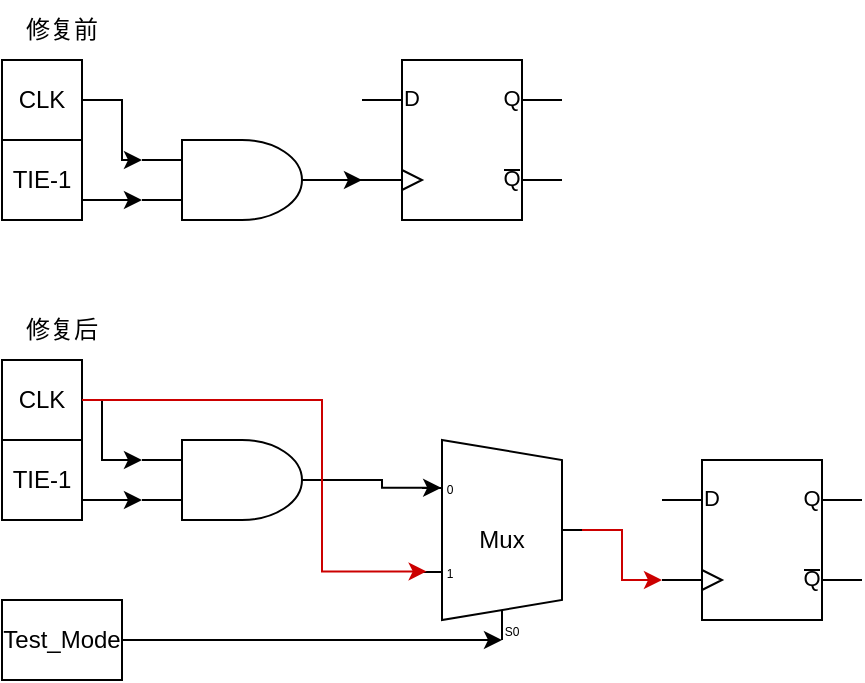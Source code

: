 <mxfile version="24.7.17">
  <diagram name="Page-1" id="5ZpyMp0hYRTO_sDr_U3M">
    <mxGraphModel dx="830" dy="442" grid="1" gridSize="10" guides="1" tooltips="1" connect="1" arrows="1" fold="1" page="1" pageScale="1" pageWidth="850" pageHeight="1100" math="0" shadow="0">
      <root>
        <mxCell id="0" />
        <mxCell id="1" parent="0" />
        <mxCell id="TUjesdiQxddT3QMOURPv-1" value="" style="verticalLabelPosition=bottom;shadow=0;dashed=0;align=center;html=1;verticalAlign=top;shape=mxgraph.electrical.logic_gates.logic_gate;operation=and;" vertex="1" parent="1">
          <mxGeometry x="230" y="440" width="100" height="40" as="geometry" />
        </mxCell>
        <mxCell id="TUjesdiQxddT3QMOURPv-2" value="" style="verticalLabelPosition=bottom;shadow=0;dashed=0;align=center;html=1;verticalAlign=top;shape=mxgraph.electrical.logic_gates.d_type_flip-flop;" vertex="1" parent="1">
          <mxGeometry x="340" y="400" width="100" height="80" as="geometry" />
        </mxCell>
        <mxCell id="TUjesdiQxddT3QMOURPv-4" value="TIE-1" style="rounded=0;whiteSpace=wrap;html=1;" vertex="1" parent="1">
          <mxGeometry x="160" y="440" width="40" height="40" as="geometry" />
        </mxCell>
        <mxCell id="TUjesdiQxddT3QMOURPv-5" style="edgeStyle=orthogonalEdgeStyle;rounded=0;orthogonalLoop=1;jettySize=auto;html=1;entryX=0;entryY=0.75;entryDx=0;entryDy=0;entryPerimeter=0;exitX=1;exitY=0.75;exitDx=0;exitDy=0;" edge="1" parent="1" source="TUjesdiQxddT3QMOURPv-4" target="TUjesdiQxddT3QMOURPv-1">
          <mxGeometry relative="1" as="geometry">
            <mxPoint x="210" y="460" as="sourcePoint" />
          </mxGeometry>
        </mxCell>
        <mxCell id="TUjesdiQxddT3QMOURPv-6" value="CLK" style="rounded=0;whiteSpace=wrap;html=1;" vertex="1" parent="1">
          <mxGeometry x="160" y="400" width="40" height="40" as="geometry" />
        </mxCell>
        <mxCell id="TUjesdiQxddT3QMOURPv-8" style="edgeStyle=orthogonalEdgeStyle;rounded=0;orthogonalLoop=1;jettySize=auto;html=1;entryX=0;entryY=0.25;entryDx=0;entryDy=0;entryPerimeter=0;" edge="1" parent="1" source="TUjesdiQxddT3QMOURPv-6" target="TUjesdiQxddT3QMOURPv-1">
          <mxGeometry relative="1" as="geometry" />
        </mxCell>
        <mxCell id="TUjesdiQxddT3QMOURPv-9" style="edgeStyle=orthogonalEdgeStyle;rounded=0;orthogonalLoop=1;jettySize=auto;html=1;entryX=0;entryY=0.75;entryDx=0;entryDy=0;entryPerimeter=0;" edge="1" parent="1" source="TUjesdiQxddT3QMOURPv-1" target="TUjesdiQxddT3QMOURPv-2">
          <mxGeometry relative="1" as="geometry" />
        </mxCell>
        <mxCell id="TUjesdiQxddT3QMOURPv-10" value="修复前" style="text;html=1;align=center;verticalAlign=middle;whiteSpace=wrap;rounded=0;" vertex="1" parent="1">
          <mxGeometry x="160" y="370" width="60" height="30" as="geometry" />
        </mxCell>
        <mxCell id="TUjesdiQxddT3QMOURPv-11" value="" style="verticalLabelPosition=bottom;shadow=0;dashed=0;align=center;html=1;verticalAlign=top;shape=mxgraph.electrical.logic_gates.logic_gate;operation=and;" vertex="1" parent="1">
          <mxGeometry x="230" y="590" width="100" height="40" as="geometry" />
        </mxCell>
        <mxCell id="TUjesdiQxddT3QMOURPv-12" value="" style="verticalLabelPosition=bottom;shadow=0;dashed=0;align=center;html=1;verticalAlign=top;shape=mxgraph.electrical.logic_gates.d_type_flip-flop;" vertex="1" parent="1">
          <mxGeometry x="490" y="600" width="100" height="80" as="geometry" />
        </mxCell>
        <mxCell id="TUjesdiQxddT3QMOURPv-13" value="TIE-1" style="rounded=0;whiteSpace=wrap;html=1;" vertex="1" parent="1">
          <mxGeometry x="160" y="590" width="40" height="40" as="geometry" />
        </mxCell>
        <mxCell id="TUjesdiQxddT3QMOURPv-14" style="edgeStyle=orthogonalEdgeStyle;rounded=0;orthogonalLoop=1;jettySize=auto;html=1;entryX=0;entryY=0.75;entryDx=0;entryDy=0;entryPerimeter=0;exitX=1;exitY=0.75;exitDx=0;exitDy=0;" edge="1" parent="1" source="TUjesdiQxddT3QMOURPv-13" target="TUjesdiQxddT3QMOURPv-11">
          <mxGeometry relative="1" as="geometry">
            <mxPoint x="210" y="610" as="sourcePoint" />
          </mxGeometry>
        </mxCell>
        <mxCell id="TUjesdiQxddT3QMOURPv-15" value="CLK" style="rounded=0;whiteSpace=wrap;html=1;" vertex="1" parent="1">
          <mxGeometry x="160" y="550" width="40" height="40" as="geometry" />
        </mxCell>
        <mxCell id="TUjesdiQxddT3QMOURPv-16" style="edgeStyle=orthogonalEdgeStyle;rounded=0;orthogonalLoop=1;jettySize=auto;html=1;entryX=0;entryY=0.25;entryDx=0;entryDy=0;entryPerimeter=0;" edge="1" parent="1" source="TUjesdiQxddT3QMOURPv-15" target="TUjesdiQxddT3QMOURPv-11">
          <mxGeometry relative="1" as="geometry">
            <Array as="points">
              <mxPoint x="210" y="570" />
              <mxPoint x="210" y="600" />
            </Array>
          </mxGeometry>
        </mxCell>
        <mxCell id="TUjesdiQxddT3QMOURPv-18" value="修复后" style="text;html=1;align=center;verticalAlign=middle;whiteSpace=wrap;rounded=0;" vertex="1" parent="1">
          <mxGeometry x="160" y="520" width="60" height="30" as="geometry" />
        </mxCell>
        <mxCell id="TUjesdiQxddT3QMOURPv-19" value="Mux" style="shadow=0;dashed=0;align=center;html=1;strokeWidth=1;shape=mxgraph.electrical.abstract.mux2;whiteSpace=wrap;" vertex="1" parent="1">
          <mxGeometry x="370" y="590" width="80" height="100" as="geometry" />
        </mxCell>
        <mxCell id="TUjesdiQxddT3QMOURPv-21" style="edgeStyle=orthogonalEdgeStyle;rounded=0;orthogonalLoop=1;jettySize=auto;html=1;entryX=0.12;entryY=0.239;entryDx=0;entryDy=0;entryPerimeter=0;" edge="1" parent="1" source="TUjesdiQxddT3QMOURPv-11" target="TUjesdiQxddT3QMOURPv-19">
          <mxGeometry relative="1" as="geometry">
            <Array as="points">
              <mxPoint x="350" y="610" />
              <mxPoint x="350" y="614" />
            </Array>
          </mxGeometry>
        </mxCell>
        <mxCell id="TUjesdiQxddT3QMOURPv-22" style="edgeStyle=orthogonalEdgeStyle;rounded=0;orthogonalLoop=1;jettySize=auto;html=1;entryX=0.029;entryY=0.657;entryDx=0;entryDy=0;entryPerimeter=0;strokeColor=#CC0000;" edge="1" parent="1" source="TUjesdiQxddT3QMOURPv-15" target="TUjesdiQxddT3QMOURPv-19">
          <mxGeometry relative="1" as="geometry">
            <Array as="points">
              <mxPoint x="320" y="570" />
              <mxPoint x="320" y="656" />
            </Array>
          </mxGeometry>
        </mxCell>
        <mxCell id="TUjesdiQxddT3QMOURPv-23" value="Test_Mode" style="rounded=0;whiteSpace=wrap;html=1;" vertex="1" parent="1">
          <mxGeometry x="160" y="670" width="60" height="40" as="geometry" />
        </mxCell>
        <mxCell id="TUjesdiQxddT3QMOURPv-24" style="edgeStyle=orthogonalEdgeStyle;rounded=0;orthogonalLoop=1;jettySize=auto;html=1;entryX=0.375;entryY=1;entryDx=10;entryDy=0;entryPerimeter=0;exitX=1;exitY=0.5;exitDx=0;exitDy=0;" edge="1" parent="1" source="TUjesdiQxddT3QMOURPv-23" target="TUjesdiQxddT3QMOURPv-19">
          <mxGeometry relative="1" as="geometry">
            <Array as="points">
              <mxPoint x="410" y="690" />
            </Array>
          </mxGeometry>
        </mxCell>
        <mxCell id="TUjesdiQxddT3QMOURPv-25" style="edgeStyle=orthogonalEdgeStyle;rounded=0;orthogonalLoop=1;jettySize=auto;html=1;exitX=1;exitY=0.5;exitDx=0;exitDy=-5;exitPerimeter=0;entryX=0;entryY=0.75;entryDx=0;entryDy=0;entryPerimeter=0;strokeColor=#CC0000;" edge="1" parent="1" source="TUjesdiQxddT3QMOURPv-19" target="TUjesdiQxddT3QMOURPv-12">
          <mxGeometry relative="1" as="geometry" />
        </mxCell>
      </root>
    </mxGraphModel>
  </diagram>
</mxfile>
